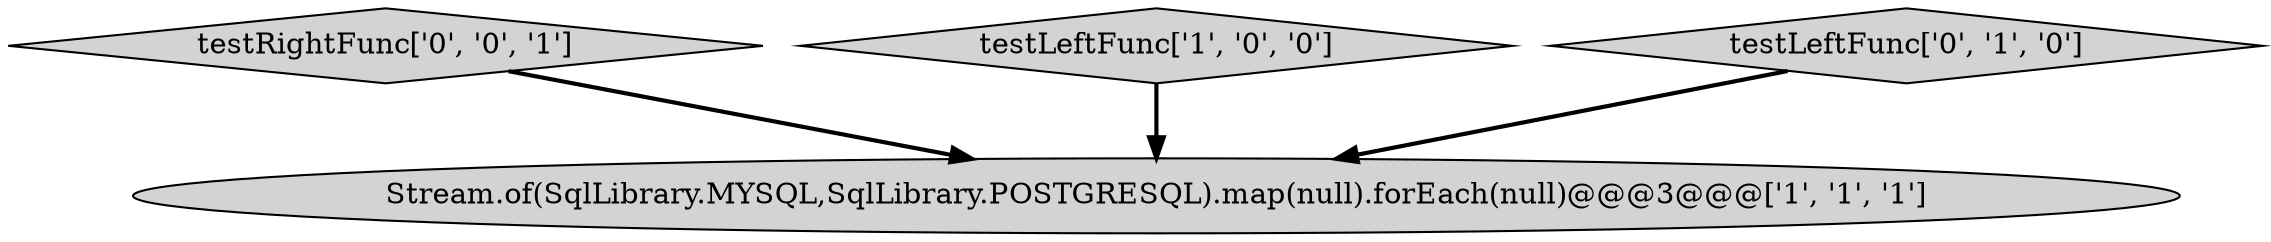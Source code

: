 digraph {
3 [style = filled, label = "testRightFunc['0', '0', '1']", fillcolor = lightgray, shape = diamond image = "AAA0AAABBB3BBB"];
0 [style = filled, label = "Stream.of(SqlLibrary.MYSQL,SqlLibrary.POSTGRESQL).map(null).forEach(null)@@@3@@@['1', '1', '1']", fillcolor = lightgray, shape = ellipse image = "AAA0AAABBB1BBB"];
1 [style = filled, label = "testLeftFunc['1', '0', '0']", fillcolor = lightgray, shape = diamond image = "AAA0AAABBB1BBB"];
2 [style = filled, label = "testLeftFunc['0', '1', '0']", fillcolor = lightgray, shape = diamond image = "AAA0AAABBB2BBB"];
2->0 [style = bold, label=""];
3->0 [style = bold, label=""];
1->0 [style = bold, label=""];
}
